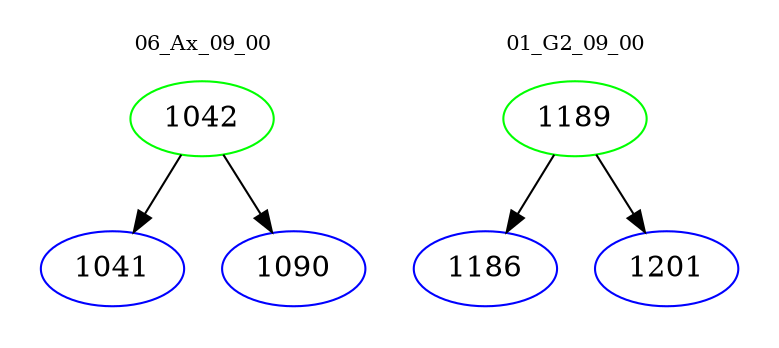 digraph{
subgraph cluster_0 {
color = white
label = "06_Ax_09_00";
fontsize=10;
T0_1042 [label="1042", color="green"]
T0_1042 -> T0_1041 [color="black"]
T0_1041 [label="1041", color="blue"]
T0_1042 -> T0_1090 [color="black"]
T0_1090 [label="1090", color="blue"]
}
subgraph cluster_1 {
color = white
label = "01_G2_09_00";
fontsize=10;
T1_1189 [label="1189", color="green"]
T1_1189 -> T1_1186 [color="black"]
T1_1186 [label="1186", color="blue"]
T1_1189 -> T1_1201 [color="black"]
T1_1201 [label="1201", color="blue"]
}
}
